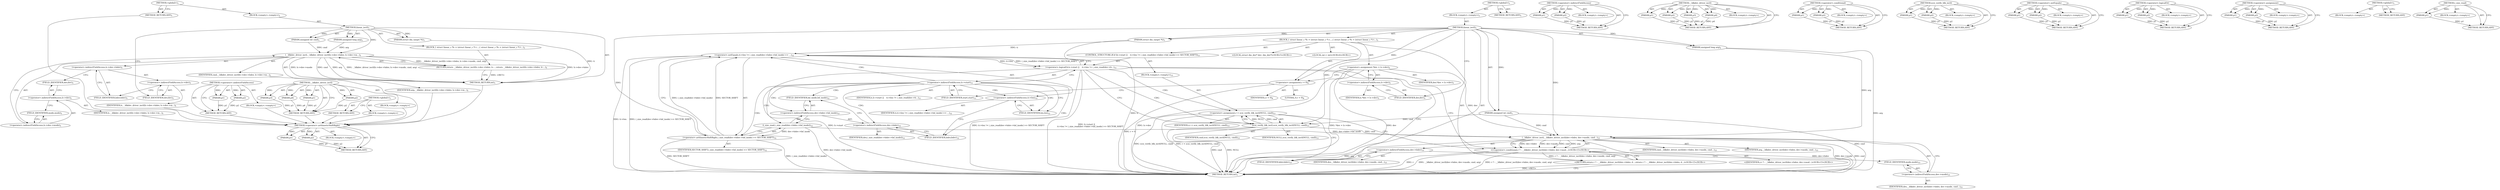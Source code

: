 digraph "i_size_read" {
vulnerable_6 [label=<(METHOD,&lt;global&gt;)<SUB>1</SUB>>];
vulnerable_7 [label=<(BLOCK,&lt;empty&gt;,&lt;empty&gt;)<SUB>1</SUB>>];
vulnerable_8 [label=<(METHOD,linear_ioctl)<SUB>1</SUB>>];
vulnerable_9 [label=<(PARAM,struct dm_target *ti)<SUB>1</SUB>>];
vulnerable_10 [label=<(PARAM,unsigned int cmd)<SUB>1</SUB>>];
vulnerable_11 [label=<(PARAM,unsigned long arg)<SUB>2</SUB>>];
vulnerable_12 [label=<(BLOCK,{
 	struct linear_c *lc = (struct linear_c *) t...,{
 	struct linear_c *lc = (struct linear_c *) t...)<SUB>3</SUB>>];
vulnerable_13 [label=<(RETURN,return __blkdev_driver_ioctl(lc-&gt;dev-&gt;bdev, lc-...,return __blkdev_driver_ioctl(lc-&gt;dev-&gt;bdev, lc-...)<SUB>5</SUB>>];
vulnerable_14 [label=<(__blkdev_driver_ioctl,__blkdev_driver_ioctl(lc-&gt;dev-&gt;bdev, lc-&gt;dev-&gt;m...)<SUB>5</SUB>>];
vulnerable_15 [label=<(&lt;operator&gt;.indirectFieldAccess,lc-&gt;dev-&gt;bdev)<SUB>5</SUB>>];
vulnerable_16 [label=<(&lt;operator&gt;.indirectFieldAccess,lc-&gt;dev)<SUB>5</SUB>>];
vulnerable_17 [label=<(IDENTIFIER,lc,__blkdev_driver_ioctl(lc-&gt;dev-&gt;bdev, lc-&gt;dev-&gt;m...)<SUB>5</SUB>>];
vulnerable_18 [label=<(FIELD_IDENTIFIER,dev,dev)<SUB>5</SUB>>];
vulnerable_19 [label=<(FIELD_IDENTIFIER,bdev,bdev)<SUB>5</SUB>>];
vulnerable_20 [label=<(&lt;operator&gt;.indirectFieldAccess,lc-&gt;dev-&gt;mode)<SUB>5</SUB>>];
vulnerable_21 [label=<(&lt;operator&gt;.indirectFieldAccess,lc-&gt;dev)<SUB>5</SUB>>];
vulnerable_22 [label=<(IDENTIFIER,lc,__blkdev_driver_ioctl(lc-&gt;dev-&gt;bdev, lc-&gt;dev-&gt;m...)<SUB>5</SUB>>];
vulnerable_23 [label=<(FIELD_IDENTIFIER,dev,dev)<SUB>5</SUB>>];
vulnerable_24 [label=<(FIELD_IDENTIFIER,mode,mode)<SUB>5</SUB>>];
vulnerable_25 [label=<(IDENTIFIER,cmd,__blkdev_driver_ioctl(lc-&gt;dev-&gt;bdev, lc-&gt;dev-&gt;m...)<SUB>5</SUB>>];
vulnerable_26 [label=<(IDENTIFIER,arg,__blkdev_driver_ioctl(lc-&gt;dev-&gt;bdev, lc-&gt;dev-&gt;m...)<SUB>5</SUB>>];
vulnerable_27 [label=<(METHOD_RETURN,int)<SUB>1</SUB>>];
vulnerable_29 [label=<(METHOD_RETURN,ANY)<SUB>1</SUB>>];
vulnerable_57 [label=<(METHOD,&lt;operator&gt;.indirectFieldAccess)>];
vulnerable_58 [label=<(PARAM,p1)>];
vulnerable_59 [label=<(PARAM,p2)>];
vulnerable_60 [label=<(BLOCK,&lt;empty&gt;,&lt;empty&gt;)>];
vulnerable_61 [label=<(METHOD_RETURN,ANY)>];
vulnerable_50 [label=<(METHOD,__blkdev_driver_ioctl)>];
vulnerable_51 [label=<(PARAM,p1)>];
vulnerable_52 [label=<(PARAM,p2)>];
vulnerable_53 [label=<(PARAM,p3)>];
vulnerable_54 [label=<(PARAM,p4)>];
vulnerable_55 [label=<(BLOCK,&lt;empty&gt;,&lt;empty&gt;)>];
vulnerable_56 [label=<(METHOD_RETURN,ANY)>];
vulnerable_44 [label=<(METHOD,&lt;global&gt;)<SUB>1</SUB>>];
vulnerable_45 [label=<(BLOCK,&lt;empty&gt;,&lt;empty&gt;)>];
vulnerable_46 [label=<(METHOD_RETURN,ANY)>];
fixed_103 [label=<(METHOD,&lt;operator&gt;.arithmeticShiftRight)>];
fixed_104 [label=<(PARAM,p1)>];
fixed_105 [label=<(PARAM,p2)>];
fixed_106 [label=<(BLOCK,&lt;empty&gt;,&lt;empty&gt;)>];
fixed_107 [label=<(METHOD_RETURN,ANY)>];
fixed_6 [label=<(METHOD,&lt;global&gt;)<SUB>1</SUB>>];
fixed_7 [label=<(BLOCK,&lt;empty&gt;,&lt;empty&gt;)<SUB>1</SUB>>];
fixed_8 [label=<(METHOD,linear_ioctl)<SUB>1</SUB>>];
fixed_9 [label=<(PARAM,struct dm_target *ti)<SUB>1</SUB>>];
fixed_10 [label=<(PARAM,unsigned int cmd)<SUB>1</SUB>>];
fixed_11 [label=<(PARAM,unsigned long arg)<SUB>2</SUB>>];
fixed_12 [label=<(BLOCK,{
 	struct linear_c *lc = (struct linear_c *) t...,{
 	struct linear_c *lc = (struct linear_c *) t...)<SUB>3</SUB>>];
fixed_13 [label="<(LOCAL,struct dm_dev* dev: dm_dev*)<SUB>5</SUB>>"];
fixed_14 [label=<(&lt;operator&gt;.assignment,*dev = lc-&gt;dev)<SUB>5</SUB>>];
fixed_15 [label=<(IDENTIFIER,dev,*dev = lc-&gt;dev)<SUB>5</SUB>>];
fixed_16 [label=<(&lt;operator&gt;.indirectFieldAccess,lc-&gt;dev)<SUB>5</SUB>>];
fixed_17 [label=<(IDENTIFIER,lc,*dev = lc-&gt;dev)<SUB>5</SUB>>];
fixed_18 [label=<(FIELD_IDENTIFIER,dev,dev)<SUB>5</SUB>>];
fixed_19 [label="<(LOCAL,int r: int)<SUB>6</SUB>>"];
fixed_20 [label=<(&lt;operator&gt;.assignment,r = 0)<SUB>6</SUB>>];
fixed_21 [label=<(IDENTIFIER,r,r = 0)<SUB>6</SUB>>];
fixed_22 [label=<(LITERAL,0,r = 0)<SUB>6</SUB>>];
fixed_23 [label=<(CONTROL_STRUCTURE,IF,if (lc-&gt;start ||
	    ti-&gt;len != i_size_read(dev-&gt;bdev-&gt;bd_inode) &gt;&gt; SECTOR_SHIFT))<SUB>11</SUB>>];
fixed_24 [label=<(&lt;operator&gt;.logicalOr,lc-&gt;start ||
	    ti-&gt;len != i_size_read(dev-&gt;b...)<SUB>11</SUB>>];
fixed_25 [label=<(&lt;operator&gt;.indirectFieldAccess,lc-&gt;start)<SUB>11</SUB>>];
fixed_26 [label=<(IDENTIFIER,lc,lc-&gt;start ||
	    ti-&gt;len != i_size_read(dev-&gt;b...)<SUB>11</SUB>>];
fixed_27 [label=<(FIELD_IDENTIFIER,start,start)<SUB>11</SUB>>];
fixed_28 [label=<(&lt;operator&gt;.notEquals,ti-&gt;len != i_size_read(dev-&gt;bdev-&gt;bd_inode) &gt;&gt; ...)<SUB>12</SUB>>];
fixed_29 [label=<(&lt;operator&gt;.indirectFieldAccess,ti-&gt;len)<SUB>12</SUB>>];
fixed_30 [label=<(IDENTIFIER,ti,ti-&gt;len != i_size_read(dev-&gt;bdev-&gt;bd_inode) &gt;&gt; ...)<SUB>12</SUB>>];
fixed_31 [label=<(FIELD_IDENTIFIER,len,len)<SUB>12</SUB>>];
fixed_32 [label=<(&lt;operator&gt;.arithmeticShiftRight,i_size_read(dev-&gt;bdev-&gt;bd_inode) &gt;&gt; SECTOR_SHIFT)<SUB>12</SUB>>];
fixed_33 [label=<(i_size_read,i_size_read(dev-&gt;bdev-&gt;bd_inode))<SUB>12</SUB>>];
fixed_34 [label=<(&lt;operator&gt;.indirectFieldAccess,dev-&gt;bdev-&gt;bd_inode)<SUB>12</SUB>>];
fixed_35 [label=<(&lt;operator&gt;.indirectFieldAccess,dev-&gt;bdev)<SUB>12</SUB>>];
fixed_36 [label=<(IDENTIFIER,dev,i_size_read(dev-&gt;bdev-&gt;bd_inode))<SUB>12</SUB>>];
fixed_37 [label=<(FIELD_IDENTIFIER,bdev,bdev)<SUB>12</SUB>>];
fixed_38 [label=<(FIELD_IDENTIFIER,bd_inode,bd_inode)<SUB>12</SUB>>];
fixed_39 [label=<(IDENTIFIER,SECTOR_SHIFT,i_size_read(dev-&gt;bdev-&gt;bd_inode) &gt;&gt; SECTOR_SHIFT)<SUB>12</SUB>>];
fixed_40 [label=<(BLOCK,&lt;empty&gt;,&lt;empty&gt;)<SUB>13</SUB>>];
fixed_41 [label=<(&lt;operator&gt;.assignment,r = scsi_verify_blk_ioctl(NULL, cmd))<SUB>13</SUB>>];
fixed_42 [label=<(IDENTIFIER,r,r = scsi_verify_blk_ioctl(NULL, cmd))<SUB>13</SUB>>];
fixed_43 [label=<(scsi_verify_blk_ioctl,scsi_verify_blk_ioctl(NULL, cmd))<SUB>13</SUB>>];
fixed_44 [label=<(IDENTIFIER,NULL,scsi_verify_blk_ioctl(NULL, cmd))<SUB>13</SUB>>];
fixed_45 [label=<(IDENTIFIER,cmd,scsi_verify_blk_ioctl(NULL, cmd))<SUB>13</SUB>>];
fixed_46 [label="<(RETURN,return r ? : __blkdev_driver_ioctl(dev-&gt;bdev, d...,return r ? : __blkdev_driver_ioctl(dev-&gt;bdev, d...)<SUB>15</SUB>>"];
fixed_47 [label="<(&lt;operator&gt;.conditional,r ? : __blkdev_driver_ioctl(dev-&gt;bdev, dev-&gt;mod...)<SUB>15</SUB>>"];
fixed_48 [label="<(IDENTIFIER,r,r ? : __blkdev_driver_ioctl(dev-&gt;bdev, dev-&gt;mod...)<SUB>15</SUB>>"];
fixed_49 [label=<(__blkdev_driver_ioctl,__blkdev_driver_ioctl(dev-&gt;bdev, dev-&gt;mode, cmd...)<SUB>15</SUB>>];
fixed_50 [label=<(&lt;operator&gt;.indirectFieldAccess,dev-&gt;bdev)<SUB>15</SUB>>];
fixed_51 [label=<(IDENTIFIER,dev,__blkdev_driver_ioctl(dev-&gt;bdev, dev-&gt;mode, cmd...)<SUB>15</SUB>>];
fixed_52 [label=<(FIELD_IDENTIFIER,bdev,bdev)<SUB>15</SUB>>];
fixed_53 [label=<(&lt;operator&gt;.indirectFieldAccess,dev-&gt;mode)<SUB>15</SUB>>];
fixed_54 [label=<(IDENTIFIER,dev,__blkdev_driver_ioctl(dev-&gt;bdev, dev-&gt;mode, cmd...)<SUB>15</SUB>>];
fixed_55 [label=<(FIELD_IDENTIFIER,mode,mode)<SUB>15</SUB>>];
fixed_56 [label=<(IDENTIFIER,cmd,__blkdev_driver_ioctl(dev-&gt;bdev, dev-&gt;mode, cmd...)<SUB>15</SUB>>];
fixed_57 [label=<(IDENTIFIER,arg,__blkdev_driver_ioctl(dev-&gt;bdev, dev-&gt;mode, cmd...)<SUB>15</SUB>>];
fixed_58 [label=<(METHOD_RETURN,int)<SUB>1</SUB>>];
fixed_60 [label=<(METHOD_RETURN,ANY)<SUB>1</SUB>>];
fixed_88 [label=<(METHOD,&lt;operator&gt;.indirectFieldAccess)>];
fixed_89 [label=<(PARAM,p1)>];
fixed_90 [label=<(PARAM,p2)>];
fixed_91 [label=<(BLOCK,&lt;empty&gt;,&lt;empty&gt;)>];
fixed_92 [label=<(METHOD_RETURN,ANY)>];
fixed_122 [label=<(METHOD,__blkdev_driver_ioctl)>];
fixed_123 [label=<(PARAM,p1)>];
fixed_124 [label=<(PARAM,p2)>];
fixed_125 [label=<(PARAM,p3)>];
fixed_126 [label=<(PARAM,p4)>];
fixed_127 [label=<(BLOCK,&lt;empty&gt;,&lt;empty&gt;)>];
fixed_128 [label=<(METHOD_RETURN,ANY)>];
fixed_117 [label=<(METHOD,&lt;operator&gt;.conditional)>];
fixed_118 [label=<(PARAM,p1)>];
fixed_119 [label=<(PARAM,p2)>];
fixed_120 [label=<(BLOCK,&lt;empty&gt;,&lt;empty&gt;)>];
fixed_121 [label=<(METHOD_RETURN,ANY)>];
fixed_112 [label=<(METHOD,scsi_verify_blk_ioctl)>];
fixed_113 [label=<(PARAM,p1)>];
fixed_114 [label=<(PARAM,p2)>];
fixed_115 [label=<(BLOCK,&lt;empty&gt;,&lt;empty&gt;)>];
fixed_116 [label=<(METHOD_RETURN,ANY)>];
fixed_98 [label=<(METHOD,&lt;operator&gt;.notEquals)>];
fixed_99 [label=<(PARAM,p1)>];
fixed_100 [label=<(PARAM,p2)>];
fixed_101 [label=<(BLOCK,&lt;empty&gt;,&lt;empty&gt;)>];
fixed_102 [label=<(METHOD_RETURN,ANY)>];
fixed_93 [label=<(METHOD,&lt;operator&gt;.logicalOr)>];
fixed_94 [label=<(PARAM,p1)>];
fixed_95 [label=<(PARAM,p2)>];
fixed_96 [label=<(BLOCK,&lt;empty&gt;,&lt;empty&gt;)>];
fixed_97 [label=<(METHOD_RETURN,ANY)>];
fixed_83 [label=<(METHOD,&lt;operator&gt;.assignment)>];
fixed_84 [label=<(PARAM,p1)>];
fixed_85 [label=<(PARAM,p2)>];
fixed_86 [label=<(BLOCK,&lt;empty&gt;,&lt;empty&gt;)>];
fixed_87 [label=<(METHOD_RETURN,ANY)>];
fixed_77 [label=<(METHOD,&lt;global&gt;)<SUB>1</SUB>>];
fixed_78 [label=<(BLOCK,&lt;empty&gt;,&lt;empty&gt;)>];
fixed_79 [label=<(METHOD_RETURN,ANY)>];
fixed_108 [label=<(METHOD,i_size_read)>];
fixed_109 [label=<(PARAM,p1)>];
fixed_110 [label=<(BLOCK,&lt;empty&gt;,&lt;empty&gt;)>];
fixed_111 [label=<(METHOD_RETURN,ANY)>];
vulnerable_6 -> vulnerable_7  [key=0, label="AST: "];
vulnerable_6 -> vulnerable_29  [key=0, label="AST: "];
vulnerable_6 -> vulnerable_29  [key=1, label="CFG: "];
vulnerable_7 -> vulnerable_8  [key=0, label="AST: "];
vulnerable_8 -> vulnerable_9  [key=0, label="AST: "];
vulnerable_8 -> vulnerable_9  [key=1, label="DDG: "];
vulnerable_8 -> vulnerable_10  [key=0, label="AST: "];
vulnerable_8 -> vulnerable_10  [key=1, label="DDG: "];
vulnerable_8 -> vulnerable_11  [key=0, label="AST: "];
vulnerable_8 -> vulnerable_11  [key=1, label="DDG: "];
vulnerable_8 -> vulnerable_12  [key=0, label="AST: "];
vulnerable_8 -> vulnerable_27  [key=0, label="AST: "];
vulnerable_8 -> vulnerable_18  [key=0, label="CFG: "];
vulnerable_8 -> vulnerable_14  [key=0, label="DDG: "];
vulnerable_9 -> vulnerable_27  [key=0, label="DDG: ti"];
vulnerable_10 -> vulnerable_14  [key=0, label="DDG: cmd"];
vulnerable_11 -> vulnerable_14  [key=0, label="DDG: arg"];
vulnerable_12 -> vulnerable_13  [key=0, label="AST: "];
vulnerable_13 -> vulnerable_14  [key=0, label="AST: "];
vulnerable_13 -> vulnerable_27  [key=0, label="CFG: "];
vulnerable_13 -> vulnerable_27  [key=1, label="DDG: &lt;RET&gt;"];
vulnerable_14 -> vulnerable_15  [key=0, label="AST: "];
vulnerable_14 -> vulnerable_20  [key=0, label="AST: "];
vulnerable_14 -> vulnerable_25  [key=0, label="AST: "];
vulnerable_14 -> vulnerable_26  [key=0, label="AST: "];
vulnerable_14 -> vulnerable_13  [key=0, label="CFG: "];
vulnerable_14 -> vulnerable_13  [key=1, label="DDG: __blkdev_driver_ioctl(lc-&gt;dev-&gt;bdev, lc-&gt;dev-&gt;mode, cmd, arg)"];
vulnerable_14 -> vulnerable_27  [key=0, label="DDG: lc-&gt;dev-&gt;bdev"];
vulnerable_14 -> vulnerable_27  [key=1, label="DDG: lc-&gt;dev-&gt;mode"];
vulnerable_14 -> vulnerable_27  [key=2, label="DDG: cmd"];
vulnerable_14 -> vulnerable_27  [key=3, label="DDG: arg"];
vulnerable_14 -> vulnerable_27  [key=4, label="DDG: __blkdev_driver_ioctl(lc-&gt;dev-&gt;bdev, lc-&gt;dev-&gt;mode, cmd, arg)"];
vulnerable_15 -> vulnerable_16  [key=0, label="AST: "];
vulnerable_15 -> vulnerable_19  [key=0, label="AST: "];
vulnerable_15 -> vulnerable_23  [key=0, label="CFG: "];
vulnerable_16 -> vulnerable_17  [key=0, label="AST: "];
vulnerable_16 -> vulnerable_18  [key=0, label="AST: "];
vulnerable_16 -> vulnerable_19  [key=0, label="CFG: "];
vulnerable_17 -> fixed_103  [key=0];
vulnerable_18 -> vulnerable_16  [key=0, label="CFG: "];
vulnerable_19 -> vulnerable_15  [key=0, label="CFG: "];
vulnerable_20 -> vulnerable_21  [key=0, label="AST: "];
vulnerable_20 -> vulnerable_24  [key=0, label="AST: "];
vulnerable_20 -> vulnerable_14  [key=0, label="CFG: "];
vulnerable_21 -> vulnerable_22  [key=0, label="AST: "];
vulnerable_21 -> vulnerable_23  [key=0, label="AST: "];
vulnerable_21 -> vulnerable_24  [key=0, label="CFG: "];
vulnerable_22 -> fixed_103  [key=0];
vulnerable_23 -> vulnerable_21  [key=0, label="CFG: "];
vulnerable_24 -> vulnerable_20  [key=0, label="CFG: "];
vulnerable_25 -> fixed_103  [key=0];
vulnerable_26 -> fixed_103  [key=0];
vulnerable_27 -> fixed_103  [key=0];
vulnerable_29 -> fixed_103  [key=0];
vulnerable_57 -> vulnerable_58  [key=0, label="AST: "];
vulnerable_57 -> vulnerable_58  [key=1, label="DDG: "];
vulnerable_57 -> vulnerable_60  [key=0, label="AST: "];
vulnerable_57 -> vulnerable_59  [key=0, label="AST: "];
vulnerable_57 -> vulnerable_59  [key=1, label="DDG: "];
vulnerable_57 -> vulnerable_61  [key=0, label="AST: "];
vulnerable_57 -> vulnerable_61  [key=1, label="CFG: "];
vulnerable_58 -> vulnerable_61  [key=0, label="DDG: p1"];
vulnerable_59 -> vulnerable_61  [key=0, label="DDG: p2"];
vulnerable_60 -> fixed_103  [key=0];
vulnerable_61 -> fixed_103  [key=0];
vulnerable_50 -> vulnerable_51  [key=0, label="AST: "];
vulnerable_50 -> vulnerable_51  [key=1, label="DDG: "];
vulnerable_50 -> vulnerable_55  [key=0, label="AST: "];
vulnerable_50 -> vulnerable_52  [key=0, label="AST: "];
vulnerable_50 -> vulnerable_52  [key=1, label="DDG: "];
vulnerable_50 -> vulnerable_56  [key=0, label="AST: "];
vulnerable_50 -> vulnerable_56  [key=1, label="CFG: "];
vulnerable_50 -> vulnerable_53  [key=0, label="AST: "];
vulnerable_50 -> vulnerable_53  [key=1, label="DDG: "];
vulnerable_50 -> vulnerable_54  [key=0, label="AST: "];
vulnerable_50 -> vulnerable_54  [key=1, label="DDG: "];
vulnerable_51 -> vulnerable_56  [key=0, label="DDG: p1"];
vulnerable_52 -> vulnerable_56  [key=0, label="DDG: p2"];
vulnerable_53 -> vulnerable_56  [key=0, label="DDG: p3"];
vulnerable_54 -> vulnerable_56  [key=0, label="DDG: p4"];
vulnerable_55 -> fixed_103  [key=0];
vulnerable_56 -> fixed_103  [key=0];
vulnerable_44 -> vulnerable_45  [key=0, label="AST: "];
vulnerable_44 -> vulnerable_46  [key=0, label="AST: "];
vulnerable_44 -> vulnerable_46  [key=1, label="CFG: "];
vulnerable_45 -> fixed_103  [key=0];
vulnerable_46 -> fixed_103  [key=0];
fixed_103 -> fixed_104  [key=0, label="AST: "];
fixed_103 -> fixed_104  [key=1, label="DDG: "];
fixed_103 -> fixed_106  [key=0, label="AST: "];
fixed_103 -> fixed_105  [key=0, label="AST: "];
fixed_103 -> fixed_105  [key=1, label="DDG: "];
fixed_103 -> fixed_107  [key=0, label="AST: "];
fixed_103 -> fixed_107  [key=1, label="CFG: "];
fixed_104 -> fixed_107  [key=0, label="DDG: p1"];
fixed_105 -> fixed_107  [key=0, label="DDG: p2"];
fixed_6 -> fixed_7  [key=0, label="AST: "];
fixed_6 -> fixed_60  [key=0, label="AST: "];
fixed_6 -> fixed_60  [key=1, label="CFG: "];
fixed_7 -> fixed_8  [key=0, label="AST: "];
fixed_8 -> fixed_9  [key=0, label="AST: "];
fixed_8 -> fixed_9  [key=1, label="DDG: "];
fixed_8 -> fixed_10  [key=0, label="AST: "];
fixed_8 -> fixed_10  [key=1, label="DDG: "];
fixed_8 -> fixed_11  [key=0, label="AST: "];
fixed_8 -> fixed_11  [key=1, label="DDG: "];
fixed_8 -> fixed_12  [key=0, label="AST: "];
fixed_8 -> fixed_58  [key=0, label="AST: "];
fixed_8 -> fixed_18  [key=0, label="CFG: "];
fixed_8 -> fixed_20  [key=0, label="DDG: "];
fixed_8 -> fixed_49  [key=0, label="DDG: "];
fixed_8 -> fixed_32  [key=0, label="DDG: "];
fixed_8 -> fixed_43  [key=0, label="DDG: "];
fixed_9 -> fixed_58  [key=0, label="DDG: ti"];
fixed_9 -> fixed_28  [key=0, label="DDG: ti"];
fixed_10 -> fixed_58  [key=0, label="DDG: cmd"];
fixed_10 -> fixed_49  [key=0, label="DDG: cmd"];
fixed_10 -> fixed_43  [key=0, label="DDG: cmd"];
fixed_11 -> fixed_58  [key=0, label="DDG: arg"];
fixed_11 -> fixed_49  [key=0, label="DDG: arg"];
fixed_12 -> fixed_13  [key=0, label="AST: "];
fixed_12 -> fixed_14  [key=0, label="AST: "];
fixed_12 -> fixed_19  [key=0, label="AST: "];
fixed_12 -> fixed_20  [key=0, label="AST: "];
fixed_12 -> fixed_23  [key=0, label="AST: "];
fixed_12 -> fixed_46  [key=0, label="AST: "];
fixed_14 -> fixed_15  [key=0, label="AST: "];
fixed_14 -> fixed_16  [key=0, label="AST: "];
fixed_14 -> fixed_20  [key=0, label="CFG: "];
fixed_14 -> fixed_58  [key=0, label="DDG: dev"];
fixed_14 -> fixed_58  [key=1, label="DDG: lc-&gt;dev"];
fixed_14 -> fixed_58  [key=2, label="DDG: *dev = lc-&gt;dev"];
fixed_14 -> fixed_49  [key=0, label="DDG: dev"];
fixed_16 -> fixed_17  [key=0, label="AST: "];
fixed_16 -> fixed_18  [key=0, label="AST: "];
fixed_16 -> fixed_14  [key=0, label="CFG: "];
fixed_18 -> fixed_16  [key=0, label="CFG: "];
fixed_20 -> fixed_21  [key=0, label="AST: "];
fixed_20 -> fixed_22  [key=0, label="AST: "];
fixed_20 -> fixed_27  [key=0, label="CFG: "];
fixed_20 -> fixed_58  [key=0, label="DDG: r = 0"];
fixed_23 -> fixed_24  [key=0, label="AST: "];
fixed_23 -> fixed_40  [key=0, label="AST: "];
fixed_24 -> fixed_25  [key=0, label="AST: "];
fixed_24 -> fixed_28  [key=0, label="AST: "];
fixed_24 -> fixed_43  [key=0, label="CFG: "];
fixed_24 -> fixed_43  [key=1, label="CDG: "];
fixed_24 -> fixed_47  [key=0, label="CFG: "];
fixed_24 -> fixed_52  [key=0, label="CFG: "];
fixed_24 -> fixed_58  [key=0, label="DDG: lc-&gt;start"];
fixed_24 -> fixed_58  [key=1, label="DDG: ti-&gt;len != i_size_read(dev-&gt;bdev-&gt;bd_inode) &gt;&gt; SECTOR_SHIFT"];
fixed_24 -> fixed_58  [key=2, label="DDG: lc-&gt;start ||
	    ti-&gt;len != i_size_read(dev-&gt;bdev-&gt;bd_inode) &gt;&gt; SECTOR_SHIFT"];
fixed_24 -> fixed_41  [key=0, label="CDG: "];
fixed_25 -> fixed_26  [key=0, label="AST: "];
fixed_25 -> fixed_27  [key=0, label="AST: "];
fixed_25 -> fixed_24  [key=0, label="CFG: "];
fixed_25 -> fixed_31  [key=0, label="CFG: "];
fixed_25 -> fixed_31  [key=1, label="CDG: "];
fixed_25 -> fixed_34  [key=0, label="CDG: "];
fixed_25 -> fixed_32  [key=0, label="CDG: "];
fixed_25 -> fixed_33  [key=0, label="CDG: "];
fixed_25 -> fixed_28  [key=0, label="CDG: "];
fixed_25 -> fixed_37  [key=0, label="CDG: "];
fixed_25 -> fixed_38  [key=0, label="CDG: "];
fixed_25 -> fixed_29  [key=0, label="CDG: "];
fixed_25 -> fixed_35  [key=0, label="CDG: "];
fixed_27 -> fixed_25  [key=0, label="CFG: "];
fixed_28 -> fixed_29  [key=0, label="AST: "];
fixed_28 -> fixed_32  [key=0, label="AST: "];
fixed_28 -> fixed_24  [key=0, label="CFG: "];
fixed_28 -> fixed_24  [key=1, label="DDG: ti-&gt;len"];
fixed_28 -> fixed_24  [key=2, label="DDG: i_size_read(dev-&gt;bdev-&gt;bd_inode) &gt;&gt; SECTOR_SHIFT"];
fixed_28 -> fixed_58  [key=0, label="DDG: ti-&gt;len"];
fixed_28 -> fixed_58  [key=1, label="DDG: i_size_read(dev-&gt;bdev-&gt;bd_inode) &gt;&gt; SECTOR_SHIFT"];
fixed_29 -> fixed_30  [key=0, label="AST: "];
fixed_29 -> fixed_31  [key=0, label="AST: "];
fixed_29 -> fixed_37  [key=0, label="CFG: "];
fixed_31 -> fixed_29  [key=0, label="CFG: "];
fixed_32 -> fixed_33  [key=0, label="AST: "];
fixed_32 -> fixed_39  [key=0, label="AST: "];
fixed_32 -> fixed_28  [key=0, label="CFG: "];
fixed_32 -> fixed_28  [key=1, label="DDG: i_size_read(dev-&gt;bdev-&gt;bd_inode)"];
fixed_32 -> fixed_28  [key=2, label="DDG: SECTOR_SHIFT"];
fixed_32 -> fixed_58  [key=0, label="DDG: i_size_read(dev-&gt;bdev-&gt;bd_inode)"];
fixed_32 -> fixed_58  [key=1, label="DDG: SECTOR_SHIFT"];
fixed_33 -> fixed_34  [key=0, label="AST: "];
fixed_33 -> fixed_32  [key=0, label="CFG: "];
fixed_33 -> fixed_32  [key=1, label="DDG: dev-&gt;bdev-&gt;bd_inode"];
fixed_33 -> fixed_58  [key=0, label="DDG: dev-&gt;bdev-&gt;bd_inode"];
fixed_33 -> fixed_49  [key=0, label="DDG: dev-&gt;bdev-&gt;bd_inode"];
fixed_34 -> fixed_35  [key=0, label="AST: "];
fixed_34 -> fixed_38  [key=0, label="AST: "];
fixed_34 -> fixed_33  [key=0, label="CFG: "];
fixed_35 -> fixed_36  [key=0, label="AST: "];
fixed_35 -> fixed_37  [key=0, label="AST: "];
fixed_35 -> fixed_38  [key=0, label="CFG: "];
fixed_37 -> fixed_35  [key=0, label="CFG: "];
fixed_38 -> fixed_34  [key=0, label="CFG: "];
fixed_40 -> fixed_41  [key=0, label="AST: "];
fixed_41 -> fixed_42  [key=0, label="AST: "];
fixed_41 -> fixed_43  [key=0, label="AST: "];
fixed_41 -> fixed_47  [key=0, label="CFG: "];
fixed_41 -> fixed_52  [key=0, label="CFG: "];
fixed_41 -> fixed_58  [key=0, label="DDG: scsi_verify_blk_ioctl(NULL, cmd)"];
fixed_41 -> fixed_58  [key=1, label="DDG: r = scsi_verify_blk_ioctl(NULL, cmd)"];
fixed_43 -> fixed_44  [key=0, label="AST: "];
fixed_43 -> fixed_45  [key=0, label="AST: "];
fixed_43 -> fixed_41  [key=0, label="CFG: "];
fixed_43 -> fixed_41  [key=1, label="DDG: NULL"];
fixed_43 -> fixed_41  [key=2, label="DDG: cmd"];
fixed_43 -> fixed_58  [key=0, label="DDG: cmd"];
fixed_43 -> fixed_58  [key=1, label="DDG: NULL"];
fixed_43 -> fixed_49  [key=0, label="DDG: cmd"];
fixed_46 -> fixed_47  [key=0, label="AST: "];
fixed_46 -> fixed_58  [key=0, label="CFG: "];
fixed_46 -> fixed_58  [key=1, label="DDG: &lt;RET&gt;"];
fixed_47 -> fixed_48  [key=0, label="AST: "];
fixed_47 -> fixed_49  [key=0, label="AST: "];
fixed_47 -> fixed_46  [key=0, label="CFG: "];
fixed_47 -> fixed_46  [key=1, label="DDG: r ? : __blkdev_driver_ioctl(dev-&gt;bdev, dev-&gt;mode, cmd, arg)"];
fixed_47 -> fixed_58  [key=0, label="DDG: r"];
fixed_47 -> fixed_58  [key=1, label="DDG: __blkdev_driver_ioctl(dev-&gt;bdev, dev-&gt;mode, cmd, arg)"];
fixed_47 -> fixed_58  [key=2, label="DDG: r ? : __blkdev_driver_ioctl(dev-&gt;bdev, dev-&gt;mode, cmd, arg)"];
fixed_49 -> fixed_50  [key=0, label="AST: "];
fixed_49 -> fixed_53  [key=0, label="AST: "];
fixed_49 -> fixed_56  [key=0, label="AST: "];
fixed_49 -> fixed_57  [key=0, label="AST: "];
fixed_49 -> fixed_47  [key=0, label="CFG: "];
fixed_49 -> fixed_47  [key=1, label="DDG: dev-&gt;bdev"];
fixed_49 -> fixed_47  [key=2, label="DDG: dev-&gt;mode"];
fixed_49 -> fixed_47  [key=3, label="DDG: cmd"];
fixed_49 -> fixed_47  [key=4, label="DDG: arg"];
fixed_49 -> fixed_58  [key=0, label="DDG: dev-&gt;bdev"];
fixed_49 -> fixed_58  [key=1, label="DDG: dev-&gt;mode"];
fixed_49 -> fixed_58  [key=2, label="DDG: cmd"];
fixed_49 -> fixed_58  [key=3, label="DDG: arg"];
fixed_50 -> fixed_51  [key=0, label="AST: "];
fixed_50 -> fixed_52  [key=0, label="AST: "];
fixed_50 -> fixed_55  [key=0, label="CFG: "];
fixed_52 -> fixed_50  [key=0, label="CFG: "];
fixed_53 -> fixed_54  [key=0, label="AST: "];
fixed_53 -> fixed_55  [key=0, label="AST: "];
fixed_53 -> fixed_49  [key=0, label="CFG: "];
fixed_55 -> fixed_53  [key=0, label="CFG: "];
fixed_88 -> fixed_89  [key=0, label="AST: "];
fixed_88 -> fixed_89  [key=1, label="DDG: "];
fixed_88 -> fixed_91  [key=0, label="AST: "];
fixed_88 -> fixed_90  [key=0, label="AST: "];
fixed_88 -> fixed_90  [key=1, label="DDG: "];
fixed_88 -> fixed_92  [key=0, label="AST: "];
fixed_88 -> fixed_92  [key=1, label="CFG: "];
fixed_89 -> fixed_92  [key=0, label="DDG: p1"];
fixed_90 -> fixed_92  [key=0, label="DDG: p2"];
fixed_122 -> fixed_123  [key=0, label="AST: "];
fixed_122 -> fixed_123  [key=1, label="DDG: "];
fixed_122 -> fixed_127  [key=0, label="AST: "];
fixed_122 -> fixed_124  [key=0, label="AST: "];
fixed_122 -> fixed_124  [key=1, label="DDG: "];
fixed_122 -> fixed_128  [key=0, label="AST: "];
fixed_122 -> fixed_128  [key=1, label="CFG: "];
fixed_122 -> fixed_125  [key=0, label="AST: "];
fixed_122 -> fixed_125  [key=1, label="DDG: "];
fixed_122 -> fixed_126  [key=0, label="AST: "];
fixed_122 -> fixed_126  [key=1, label="DDG: "];
fixed_123 -> fixed_128  [key=0, label="DDG: p1"];
fixed_124 -> fixed_128  [key=0, label="DDG: p2"];
fixed_125 -> fixed_128  [key=0, label="DDG: p3"];
fixed_126 -> fixed_128  [key=0, label="DDG: p4"];
fixed_117 -> fixed_118  [key=0, label="AST: "];
fixed_117 -> fixed_118  [key=1, label="DDG: "];
fixed_117 -> fixed_120  [key=0, label="AST: "];
fixed_117 -> fixed_119  [key=0, label="AST: "];
fixed_117 -> fixed_119  [key=1, label="DDG: "];
fixed_117 -> fixed_121  [key=0, label="AST: "];
fixed_117 -> fixed_121  [key=1, label="CFG: "];
fixed_118 -> fixed_121  [key=0, label="DDG: p1"];
fixed_119 -> fixed_121  [key=0, label="DDG: p2"];
fixed_112 -> fixed_113  [key=0, label="AST: "];
fixed_112 -> fixed_113  [key=1, label="DDG: "];
fixed_112 -> fixed_115  [key=0, label="AST: "];
fixed_112 -> fixed_114  [key=0, label="AST: "];
fixed_112 -> fixed_114  [key=1, label="DDG: "];
fixed_112 -> fixed_116  [key=0, label="AST: "];
fixed_112 -> fixed_116  [key=1, label="CFG: "];
fixed_113 -> fixed_116  [key=0, label="DDG: p1"];
fixed_114 -> fixed_116  [key=0, label="DDG: p2"];
fixed_98 -> fixed_99  [key=0, label="AST: "];
fixed_98 -> fixed_99  [key=1, label="DDG: "];
fixed_98 -> fixed_101  [key=0, label="AST: "];
fixed_98 -> fixed_100  [key=0, label="AST: "];
fixed_98 -> fixed_100  [key=1, label="DDG: "];
fixed_98 -> fixed_102  [key=0, label="AST: "];
fixed_98 -> fixed_102  [key=1, label="CFG: "];
fixed_99 -> fixed_102  [key=0, label="DDG: p1"];
fixed_100 -> fixed_102  [key=0, label="DDG: p2"];
fixed_93 -> fixed_94  [key=0, label="AST: "];
fixed_93 -> fixed_94  [key=1, label="DDG: "];
fixed_93 -> fixed_96  [key=0, label="AST: "];
fixed_93 -> fixed_95  [key=0, label="AST: "];
fixed_93 -> fixed_95  [key=1, label="DDG: "];
fixed_93 -> fixed_97  [key=0, label="AST: "];
fixed_93 -> fixed_97  [key=1, label="CFG: "];
fixed_94 -> fixed_97  [key=0, label="DDG: p1"];
fixed_95 -> fixed_97  [key=0, label="DDG: p2"];
fixed_83 -> fixed_84  [key=0, label="AST: "];
fixed_83 -> fixed_84  [key=1, label="DDG: "];
fixed_83 -> fixed_86  [key=0, label="AST: "];
fixed_83 -> fixed_85  [key=0, label="AST: "];
fixed_83 -> fixed_85  [key=1, label="DDG: "];
fixed_83 -> fixed_87  [key=0, label="AST: "];
fixed_83 -> fixed_87  [key=1, label="CFG: "];
fixed_84 -> fixed_87  [key=0, label="DDG: p1"];
fixed_85 -> fixed_87  [key=0, label="DDG: p2"];
fixed_77 -> fixed_78  [key=0, label="AST: "];
fixed_77 -> fixed_79  [key=0, label="AST: "];
fixed_77 -> fixed_79  [key=1, label="CFG: "];
fixed_108 -> fixed_109  [key=0, label="AST: "];
fixed_108 -> fixed_109  [key=1, label="DDG: "];
fixed_108 -> fixed_110  [key=0, label="AST: "];
fixed_108 -> fixed_111  [key=0, label="AST: "];
fixed_108 -> fixed_111  [key=1, label="CFG: "];
fixed_109 -> fixed_111  [key=0, label="DDG: p1"];
}
